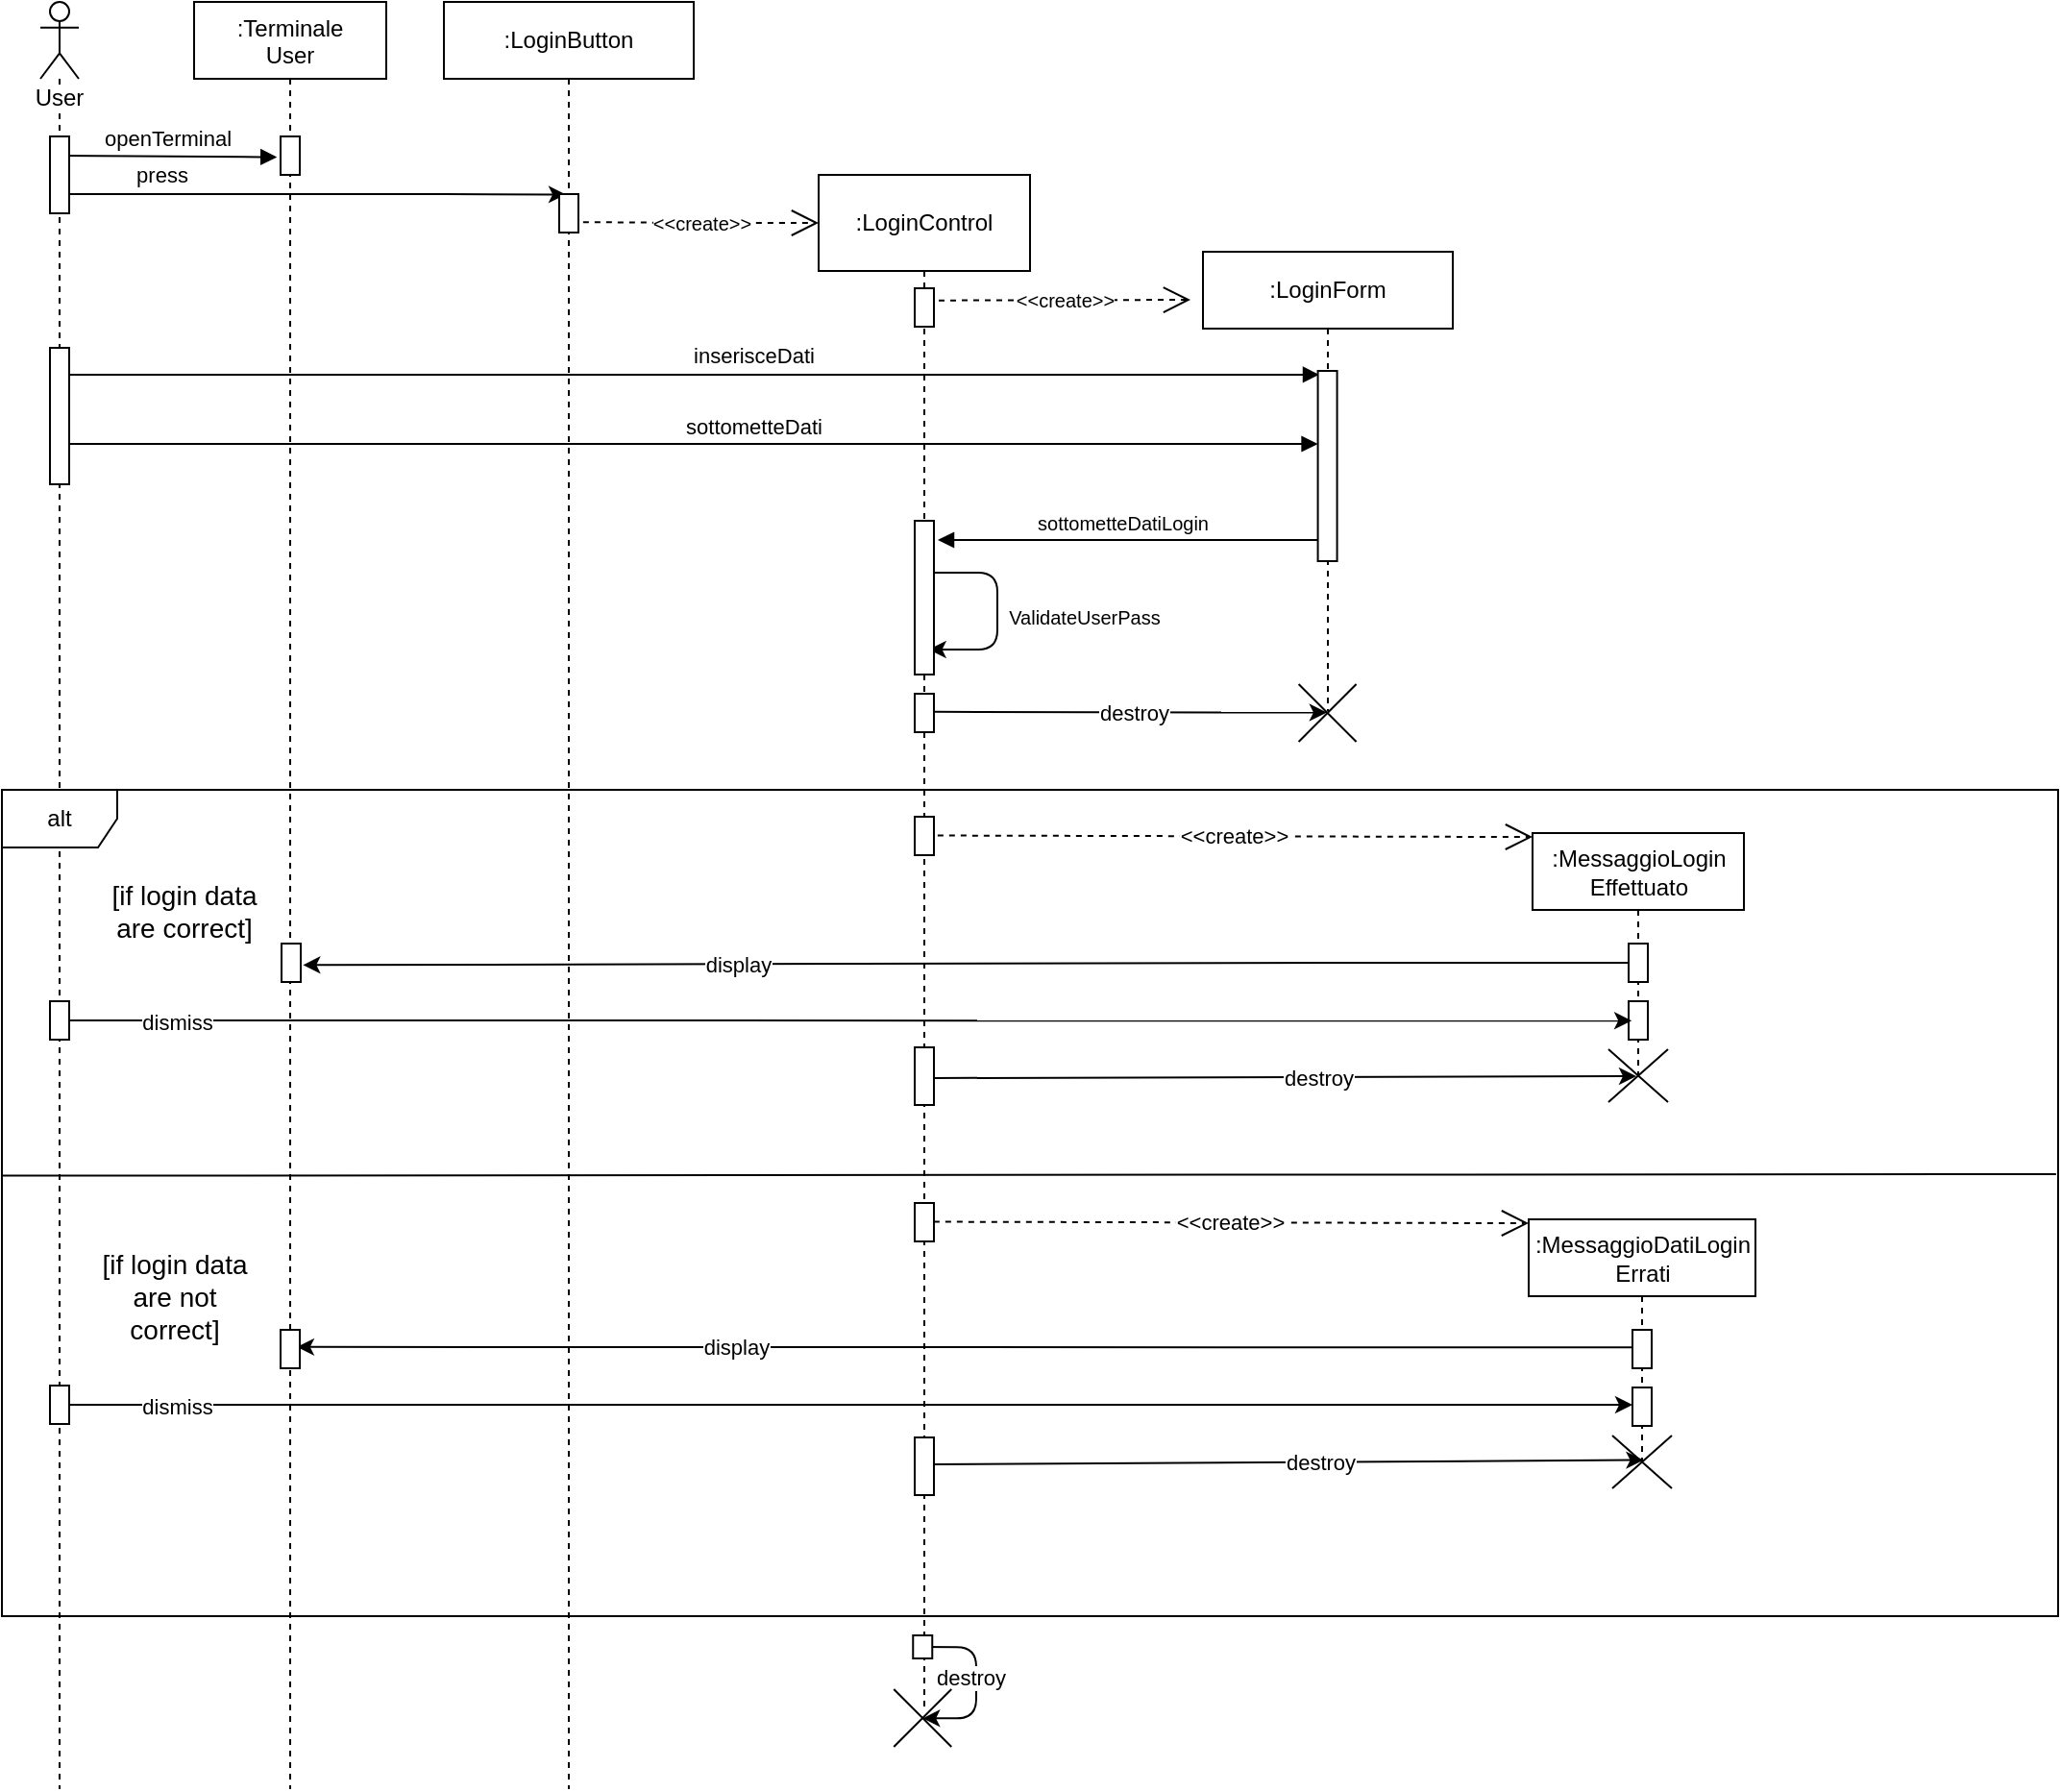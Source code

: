 <mxfile version="14.5.1" type="device"><diagram id="ekAiWTyd_ukPAu5DJBsp" name="Page-1"><mxGraphModel dx="1422" dy="862" grid="1" gridSize="10" guides="1" tooltips="1" connect="1" arrows="1" fold="1" page="1" pageScale="1" pageWidth="827" pageHeight="1169" math="0" shadow="0"><root><mxCell id="0"/><mxCell id="1" parent="0"/><mxCell id="-pMnELTg32zKmJMOdhu_-1" value="" style="endArrow=classic;html=1;labelBackgroundColor=none;fontSize=11;entryX=0.494;entryY=0.595;entryDx=0;entryDy=0;entryPerimeter=0;" parent="1" edge="1"><mxGeometry width="50" height="50" relative="1" as="geometry"><mxPoint x="900.55" y="760.13" as="sourcePoint"/><mxPoint x="203.45" y="759.93" as="targetPoint"/><Array as="points"><mxPoint x="754.05" y="760.13"/></Array></mxGeometry></mxCell><mxCell id="-pMnELTg32zKmJMOdhu_-2" value="" style="endArrow=classic;html=1;labelBackgroundColor=none;fontSize=11;entryX=0.524;entryY=0.464;entryDx=0;entryDy=0;entryPerimeter=0;" parent="1" target="-pMnELTg32zKmJMOdhu_-57" edge="1"><mxGeometry width="50" height="50" relative="1" as="geometry"><mxPoint x="533" y="821" as="sourcePoint"/><mxPoint x="898.5" y="820" as="targetPoint"/></mxGeometry></mxCell><mxCell id="-pMnELTg32zKmJMOdhu_-3" value="destroy" style="edgeLabel;html=1;align=center;verticalAlign=middle;resizable=0;points=[];fontSize=11;" parent="-pMnELTg32zKmJMOdhu_-2" vertex="1" connectable="0"><mxGeometry x="0.193" y="-2" relative="1" as="geometry"><mxPoint x="-18.33" y="-2" as="offset"/></mxGeometry></mxCell><mxCell id="-pMnELTg32zKmJMOdhu_-4" value="sottometteDati" style="html=1;verticalAlign=bottom;endArrow=block;" parent="1" target="-pMnELTg32zKmJMOdhu_-34" edge="1"><mxGeometry x="0.104" width="80" relative="1" as="geometry"><mxPoint x="79.997" y="290" as="sourcePoint"/><mxPoint x="725.5" y="290" as="targetPoint"/><Array as="points"/><mxPoint as="offset"/></mxGeometry></mxCell><mxCell id="-pMnELTg32zKmJMOdhu_-5" value="openTerminal" style="html=1;verticalAlign=bottom;endArrow=block;entryX=-0.188;entryY=0.001;entryDx=0;entryDy=0;entryPerimeter=0;" parent="1" edge="1"><mxGeometry width="80" relative="1" as="geometry"><mxPoint x="80.0" y="140" as="sourcePoint"/><mxPoint x="193.12" y="140.76" as="targetPoint"/></mxGeometry></mxCell><mxCell id="-pMnELTg32zKmJMOdhu_-6" value="" style="endArrow=classic;html=1;entryX=0.351;entryY=0.011;entryDx=0;entryDy=0;entryPerimeter=0;" parent="1" source="-pMnELTg32zKmJMOdhu_-8" target="-pMnELTg32zKmJMOdhu_-22" edge="1"><mxGeometry width="50" height="50" relative="1" as="geometry"><mxPoint x="80" y="180" as="sourcePoint"/><mxPoint x="330" y="181" as="targetPoint"/><Array as="points"><mxPoint x="150" y="160"/><mxPoint x="270" y="160"/></Array></mxGeometry></mxCell><mxCell id="-pMnELTg32zKmJMOdhu_-7" value="press" style="edgeLabel;html=1;align=center;verticalAlign=middle;resizable=0;points=[];" parent="-pMnELTg32zKmJMOdhu_-6" vertex="1" connectable="0"><mxGeometry x="-0.398" y="-2" relative="1" as="geometry"><mxPoint x="-27" y="-12" as="offset"/></mxGeometry></mxCell><mxCell id="-pMnELTg32zKmJMOdhu_-8" value="User" style="shape=umlLifeline;participant=umlActor;perimeter=lifelinePerimeter;whiteSpace=wrap;html=1;container=1;collapsible=0;recursiveResize=0;verticalAlign=top;spacingTop=36;outlineConnect=0;size=40;labelBackgroundColor=#ffffff;" parent="1" vertex="1"><mxGeometry x="70" y="60" width="20" height="930" as="geometry"/></mxCell><mxCell id="-pMnELTg32zKmJMOdhu_-9" value="" style="points=[];perimeter=orthogonalPerimeter;rounded=0;shadow=0;strokeWidth=1;" parent="-pMnELTg32zKmJMOdhu_-8" vertex="1"><mxGeometry x="5" y="180" width="10" height="71" as="geometry"/></mxCell><mxCell id="-pMnELTg32zKmJMOdhu_-10" value="" style="points=[];perimeter=orthogonalPerimeter;rounded=0;shadow=0;strokeWidth=1;" parent="-pMnELTg32zKmJMOdhu_-8" vertex="1"><mxGeometry x="5" y="70" width="10" height="40" as="geometry"/></mxCell><mxCell id="-pMnELTg32zKmJMOdhu_-11" value="alt" style="shape=umlFrame;whiteSpace=wrap;html=1;" parent="1" vertex="1"><mxGeometry x="50" y="470" width="1070" height="430" as="geometry"/></mxCell><mxCell id="-pMnELTg32zKmJMOdhu_-12" value="&lt;font style=&quot;font-size: 11px&quot;&gt;&amp;lt;&amp;lt;create&amp;gt;&amp;gt;&lt;/font&gt;" style="endArrow=open;endSize=12;dashed=1;html=1;fontSize=8;exitX=1.193;exitY=0.799;exitDx=0;exitDy=0;exitPerimeter=0;entryX=0;entryY=0.016;entryDx=0;entryDy=0;entryPerimeter=0;" parent="1" target="-pMnELTg32zKmJMOdhu_-40" edge="1"><mxGeometry x="-0.001" width="160" relative="1" as="geometry"><mxPoint x="536.93" y="493.77" as="sourcePoint"/><mxPoint x="850" y="530" as="targetPoint"/><mxPoint as="offset"/></mxGeometry></mxCell><mxCell id="-pMnELTg32zKmJMOdhu_-13" value="" style="endArrow=classic;html=1;labelBackgroundColor=none;fontSize=11;entryX=0.488;entryY=0.493;entryDx=0;entryDy=0;entryPerimeter=0;" parent="1" target="-pMnELTg32zKmJMOdhu_-35" edge="1"><mxGeometry width="50" height="50" relative="1" as="geometry"><mxPoint x="535" y="429.41" as="sourcePoint"/><mxPoint x="727.5" y="429" as="targetPoint"/></mxGeometry></mxCell><mxCell id="-pMnELTg32zKmJMOdhu_-14" value="destroy" style="edgeLabel;html=1;align=center;verticalAlign=middle;resizable=0;points=[];fontSize=11;" parent="-pMnELTg32zKmJMOdhu_-13" vertex="1" connectable="0"><mxGeometry x="0.193" y="-2" relative="1" as="geometry"><mxPoint x="-18.33" y="-2" as="offset"/></mxGeometry></mxCell><mxCell id="-pMnELTg32zKmJMOdhu_-15" value="&lt;font style=&quot;font-size: 10px&quot;&gt;sottometteDatiLogin&lt;/font&gt;" style="html=1;verticalAlign=bottom;endArrow=block;fontSize=8;" parent="1" source="-pMnELTg32zKmJMOdhu_-33" edge="1"><mxGeometry x="0.052" width="80" relative="1" as="geometry"><mxPoint x="722.5" y="340" as="sourcePoint"/><mxPoint x="537" y="340" as="targetPoint"/><Array as="points"><mxPoint x="633" y="340"/></Array><mxPoint as="offset"/></mxGeometry></mxCell><mxCell id="-pMnELTg32zKmJMOdhu_-16" value="" style="endArrow=classic;html=1;" parent="1" source="-pMnELTg32zKmJMOdhu_-23" edge="1"><mxGeometry width="50" height="50" relative="1" as="geometry"><mxPoint x="538.0" y="357" as="sourcePoint"/><mxPoint x="532.324" y="397" as="targetPoint"/><Array as="points"><mxPoint x="568" y="357"/><mxPoint x="568" y="397"/></Array></mxGeometry></mxCell><mxCell id="-pMnELTg32zKmJMOdhu_-17" value=":Terminale&#10;User" style="shape=umlLifeline;perimeter=lifelinePerimeter;container=1;collapsible=0;recursiveResize=0;rounded=0;shadow=0;strokeWidth=1;" parent="1" vertex="1"><mxGeometry x="150" y="60" width="100" height="930" as="geometry"/></mxCell><mxCell id="-pMnELTg32zKmJMOdhu_-18" value="" style="points=[];perimeter=orthogonalPerimeter;rounded=0;shadow=0;strokeWidth=1;" parent="-pMnELTg32zKmJMOdhu_-17" vertex="1"><mxGeometry x="45" y="70" width="10" height="20" as="geometry"/></mxCell><mxCell id="-pMnELTg32zKmJMOdhu_-19" value="" style="points=[];perimeter=orthogonalPerimeter;rounded=0;shadow=0;strokeWidth=1;" parent="-pMnELTg32zKmJMOdhu_-17" vertex="1"><mxGeometry x="45" y="691" width="10" height="20" as="geometry"/></mxCell><mxCell id="-pMnELTg32zKmJMOdhu_-20" value="" style="points=[];perimeter=orthogonalPerimeter;rounded=0;shadow=0;strokeWidth=1;" parent="-pMnELTg32zKmJMOdhu_-17" vertex="1"><mxGeometry x="45.5" y="490" width="10" height="20" as="geometry"/></mxCell><mxCell id="-pMnELTg32zKmJMOdhu_-21" value="&lt;div&gt;:LoginButton&lt;/div&gt;" style="shape=umlLifeline;perimeter=lifelinePerimeter;whiteSpace=wrap;html=1;container=1;collapsible=0;recursiveResize=0;outlineConnect=0;fillColor=#ffffff;" parent="1" vertex="1"><mxGeometry x="280" y="60" width="130" height="930" as="geometry"/></mxCell><mxCell id="-pMnELTg32zKmJMOdhu_-22" value="" style="points=[];perimeter=orthogonalPerimeter;rounded=0;shadow=0;strokeWidth=1;" parent="-pMnELTg32zKmJMOdhu_-21" vertex="1"><mxGeometry x="60" y="100" width="10" height="20" as="geometry"/></mxCell><mxCell id="-pMnELTg32zKmJMOdhu_-23" value="&lt;div&gt;:Login&lt;span&gt;Control&lt;/span&gt;&lt;/div&gt;" style="shape=umlLifeline;perimeter=lifelinePerimeter;whiteSpace=wrap;html=1;container=1;collapsible=0;recursiveResize=0;outlineConnect=0;fillColor=#ffffff;size=50;glass=0;" parent="1" vertex="1"><mxGeometry x="475" y="150" width="110" height="800" as="geometry"/></mxCell><mxCell id="-pMnELTg32zKmJMOdhu_-24" value="" style="points=[];perimeter=orthogonalPerimeter;rounded=0;shadow=0;strokeWidth=1;" parent="-pMnELTg32zKmJMOdhu_-23" vertex="1"><mxGeometry x="50" y="59" width="10" height="20" as="geometry"/></mxCell><mxCell id="-pMnELTg32zKmJMOdhu_-25" value="" style="html=1;points=[];perimeter=orthogonalPerimeter;rounded=0;labelBackgroundColor=#ffffff;fillColor=#ffffff;gradientColor=none;fontSize=11;" parent="-pMnELTg32zKmJMOdhu_-23" vertex="1"><mxGeometry x="50" y="454" width="10" height="30" as="geometry"/></mxCell><mxCell id="-pMnELTg32zKmJMOdhu_-26" value="" style="html=1;points=[];perimeter=orthogonalPerimeter;rounded=0;labelBackgroundColor=#ffffff;fillColor=#ffffff;gradientColor=none;fontSize=11;" parent="-pMnELTg32zKmJMOdhu_-23" vertex="1"><mxGeometry x="50" y="657" width="10" height="30" as="geometry"/></mxCell><mxCell id="-pMnELTg32zKmJMOdhu_-27" value="" style="points=[];perimeter=orthogonalPerimeter;rounded=0;shadow=0;strokeWidth=1;" parent="-pMnELTg32zKmJMOdhu_-23" vertex="1"><mxGeometry x="50" y="180" width="10" height="80" as="geometry"/></mxCell><mxCell id="-pMnELTg32zKmJMOdhu_-28" value="" style="points=[];perimeter=orthogonalPerimeter;rounded=0;shadow=0;strokeWidth=1;" parent="-pMnELTg32zKmJMOdhu_-23" vertex="1"><mxGeometry x="50" y="270" width="10" height="20" as="geometry"/></mxCell><mxCell id="-pMnELTg32zKmJMOdhu_-29" value="" style="points=[];perimeter=orthogonalPerimeter;rounded=0;shadow=0;strokeWidth=1;" parent="-pMnELTg32zKmJMOdhu_-23" vertex="1"><mxGeometry x="50" y="334" width="10" height="20" as="geometry"/></mxCell><mxCell id="-pMnELTg32zKmJMOdhu_-30" value="" style="points=[];perimeter=orthogonalPerimeter;rounded=0;shadow=0;strokeWidth=1;" parent="-pMnELTg32zKmJMOdhu_-23" vertex="1"><mxGeometry x="50" y="535" width="10" height="20" as="geometry"/></mxCell><mxCell id="-pMnELTg32zKmJMOdhu_-31" value="inserisceDati" style="html=1;verticalAlign=bottom;endArrow=block;exitX=1.021;exitY=0.387;exitDx=0;exitDy=0;exitPerimeter=0;entryX=0.071;entryY=0.02;entryDx=0;entryDy=0;entryPerimeter=0;" parent="1" target="-pMnELTg32zKmJMOdhu_-34" edge="1"><mxGeometry x="0.095" y="1" width="80" relative="1" as="geometry"><mxPoint x="85.0" y="254.01" as="sourcePoint"/><mxPoint x="730.5" y="254" as="targetPoint"/><Array as="points"><mxPoint x="419.79" y="254"/></Array><mxPoint as="offset"/></mxGeometry></mxCell><mxCell id="-pMnELTg32zKmJMOdhu_-32" value="&lt;font style=&quot;font-size: 10px&quot;&gt;&amp;lt;&amp;lt;create&amp;gt;&amp;gt;&lt;/font&gt;" style="endArrow=open;endSize=12;dashed=1;html=1;fontSize=8;exitX=1.25;exitY=0.317;exitDx=0;exitDy=0;exitPerimeter=0;" parent="1" source="-pMnELTg32zKmJMOdhu_-24" edge="1"><mxGeometry width="160" relative="1" as="geometry"><mxPoint x="585.0" y="190" as="sourcePoint"/><mxPoint x="668.5" y="215" as="targetPoint"/><Array as="points"/></mxGeometry></mxCell><mxCell id="-pMnELTg32zKmJMOdhu_-33" value="&lt;div&gt;:LoginForm&lt;br&gt;&lt;/div&gt;" style="shape=umlLifeline;perimeter=lifelinePerimeter;whiteSpace=wrap;html=1;container=1;collapsible=0;recursiveResize=0;outlineConnect=0;" parent="1" vertex="1"><mxGeometry x="675" y="190" width="130" height="239" as="geometry"/></mxCell><mxCell id="-pMnELTg32zKmJMOdhu_-34" value="" style="points=[];perimeter=orthogonalPerimeter;rounded=0;shadow=0;strokeWidth=1;" parent="-pMnELTg32zKmJMOdhu_-33" vertex="1"><mxGeometry x="59.79" y="62" width="10" height="99" as="geometry"/></mxCell><mxCell id="-pMnELTg32zKmJMOdhu_-35" value="" style="shape=umlDestroy;fillColor=#ffffff;fontSize=8;noLabel=1;fontColor=none;" parent="-pMnELTg32zKmJMOdhu_-33" vertex="1"><mxGeometry x="49.79" y="225" width="30" height="30" as="geometry"/></mxCell><mxCell id="-pMnELTg32zKmJMOdhu_-36" value="&lt;font style=&quot;font-size: 10px&quot;&gt;ValidateUserPass&lt;/font&gt;" style="text;html=1;align=center;verticalAlign=middle;resizable=0;points=[];autosize=1;" parent="1" vertex="1"><mxGeometry x="567.5" y="370" width="90" height="20" as="geometry"/></mxCell><mxCell id="-pMnELTg32zKmJMOdhu_-37" value="&lt;font style=&quot;font-size: 14px;&quot;&gt;[if login data are correct]&lt;/font&gt;" style="text;html=1;strokeColor=none;fillColor=none;align=center;verticalAlign=middle;whiteSpace=wrap;rounded=0;fontSize=14;" parent="1" vertex="1"><mxGeometry x="100" y="505" width="90" height="55" as="geometry"/></mxCell><mxCell id="-pMnELTg32zKmJMOdhu_-38" style="edgeStyle=orthogonalEdgeStyle;rounded=0;orthogonalLoop=1;jettySize=auto;html=1;exitX=0.5;exitY=1;exitDx=0;exitDy=0;" parent="1" source="-pMnELTg32zKmJMOdhu_-37" target="-pMnELTg32zKmJMOdhu_-37" edge="1"><mxGeometry relative="1" as="geometry"/></mxCell><mxCell id="-pMnELTg32zKmJMOdhu_-39" value="&lt;font style=&quot;font-size: 14px;&quot;&gt;[if login data are not correct]&lt;/font&gt;" style="text;html=1;strokeColor=none;fillColor=none;align=center;verticalAlign=middle;whiteSpace=wrap;rounded=0;fontSize=14;" parent="1" vertex="1"><mxGeometry x="95" y="704" width="90" height="60" as="geometry"/></mxCell><mxCell id="-pMnELTg32zKmJMOdhu_-40" value="&lt;div&gt;:MessaggioLogin&lt;/div&gt;&lt;div&gt;Effettuato&lt;br&gt;&lt;/div&gt;" style="shape=umlLifeline;perimeter=lifelinePerimeter;whiteSpace=wrap;html=1;container=1;collapsible=0;recursiveResize=0;outlineConnect=0;" parent="1" vertex="1"><mxGeometry x="846.5" y="492.5" width="110" height="127.5" as="geometry"/></mxCell><mxCell id="-pMnELTg32zKmJMOdhu_-41" value="" style="points=[];perimeter=orthogonalPerimeter;rounded=0;shadow=0;strokeWidth=1;" parent="-pMnELTg32zKmJMOdhu_-40" vertex="1"><mxGeometry x="50" y="57.5" width="10" height="20" as="geometry"/></mxCell><mxCell id="-pMnELTg32zKmJMOdhu_-42" value="" style="points=[];perimeter=orthogonalPerimeter;rounded=0;shadow=0;strokeWidth=1;" parent="-pMnELTg32zKmJMOdhu_-40" vertex="1"><mxGeometry x="50" y="87.5" width="10" height="20" as="geometry"/></mxCell><mxCell id="-pMnELTg32zKmJMOdhu_-43" value="" style="shape=umlDestroy;fillColor=#ffffff;fontSize=8;" parent="-pMnELTg32zKmJMOdhu_-40" vertex="1"><mxGeometry x="39.5" y="112.5" width="31" height="27.5" as="geometry"/></mxCell><mxCell id="-pMnELTg32zKmJMOdhu_-44" value="&lt;font style=&quot;font-size: 10px&quot;&gt;&amp;lt;&amp;lt;create&amp;gt;&amp;gt;&lt;/font&gt;" style="endArrow=open;endSize=12;dashed=1;html=1;fontSize=8;exitX=1.243;exitY=0.729;exitDx=0;exitDy=0;exitPerimeter=0;" parent="1" source="-pMnELTg32zKmJMOdhu_-22" edge="1"><mxGeometry width="160" relative="1" as="geometry"><mxPoint x="395" y="240" as="sourcePoint"/><mxPoint x="475" y="175" as="targetPoint"/><Array as="points"><mxPoint x="415" y="175"/><mxPoint x="465" y="175"/></Array></mxGeometry></mxCell><mxCell id="-pMnELTg32zKmJMOdhu_-45" value="" style="endArrow=classic;html=1;labelBackgroundColor=none;fontSize=11;entryX=1.117;entryY=0.558;entryDx=0;entryDy=0;entryPerimeter=0;" parent="1" source="-pMnELTg32zKmJMOdhu_-41" target="-pMnELTg32zKmJMOdhu_-20" edge="1"><mxGeometry width="50" height="50" relative="1" as="geometry"><mxPoint x="884.5" y="569" as="sourcePoint"/><mxPoint x="212.5" y="560" as="targetPoint"/><Array as="points"><mxPoint x="750" y="560"/></Array></mxGeometry></mxCell><mxCell id="-pMnELTg32zKmJMOdhu_-46" value="display" style="edgeLabel;html=1;align=center;verticalAlign=middle;resizable=0;points=[];fontSize=11;" parent="-pMnELTg32zKmJMOdhu_-45" vertex="1" connectable="0"><mxGeometry x="0.193" y="-2" relative="1" as="geometry"><mxPoint x="-52" y="1.86" as="offset"/></mxGeometry></mxCell><mxCell id="-pMnELTg32zKmJMOdhu_-47" value="" style="endArrow=none;html=1;exitX=0;exitY=0.467;exitDx=0;exitDy=0;exitPerimeter=0;entryX=0.999;entryY=0.465;entryDx=0;entryDy=0;entryPerimeter=0;" parent="1" source="-pMnELTg32zKmJMOdhu_-11" target="-pMnELTg32zKmJMOdhu_-11" edge="1"><mxGeometry width="50" height="50" relative="1" as="geometry"><mxPoint x="552.5" y="650" as="sourcePoint"/><mxPoint x="602.5" y="600" as="targetPoint"/></mxGeometry></mxCell><mxCell id="-pMnELTg32zKmJMOdhu_-48" value="" style="endArrow=classic;html=1;exitX=0.75;exitY=0.5;exitDx=0;exitDy=0;exitPerimeter=0;entryX=0.157;entryY=0.507;entryDx=0;entryDy=0;entryPerimeter=0;" parent="1" source="-pMnELTg32zKmJMOdhu_-50" target="-pMnELTg32zKmJMOdhu_-42" edge="1"><mxGeometry width="50" height="50" relative="1" as="geometry"><mxPoint x="172.5" y="620" as="sourcePoint"/><mxPoint x="892.5" y="590" as="targetPoint"/></mxGeometry></mxCell><mxCell id="-pMnELTg32zKmJMOdhu_-49" value="dismiss" style="edgeLabel;html=1;align=center;verticalAlign=middle;resizable=0;points=[];" parent="-pMnELTg32zKmJMOdhu_-48" vertex="1" connectable="0"><mxGeometry x="-0.857" y="-1" relative="1" as="geometry"><mxPoint as="offset"/></mxGeometry></mxCell><mxCell id="-pMnELTg32zKmJMOdhu_-50" value="" style="points=[];perimeter=orthogonalPerimeter;rounded=0;shadow=0;strokeWidth=1;" parent="1" vertex="1"><mxGeometry x="75" y="580" width="10" height="20" as="geometry"/></mxCell><mxCell id="-pMnELTg32zKmJMOdhu_-51" value="" style="endArrow=classic;html=1;labelBackgroundColor=none;fontSize=11;" parent="1" edge="1"><mxGeometry width="50" height="50" relative="1" as="geometry"><mxPoint x="535" y="620" as="sourcePoint"/><mxPoint x="900.5" y="619" as="targetPoint"/></mxGeometry></mxCell><mxCell id="-pMnELTg32zKmJMOdhu_-52" value="destroy" style="edgeLabel;html=1;align=center;verticalAlign=middle;resizable=0;points=[];fontSize=11;" parent="-pMnELTg32zKmJMOdhu_-51" vertex="1" connectable="0"><mxGeometry x="0.193" y="-2" relative="1" as="geometry"><mxPoint x="-18.33" y="-2" as="offset"/></mxGeometry></mxCell><mxCell id="-pMnELTg32zKmJMOdhu_-53" value="&lt;font style=&quot;font-size: 11px&quot;&gt;&amp;lt;&amp;lt;create&amp;gt;&amp;gt;&lt;/font&gt;" style="endArrow=open;endSize=12;dashed=1;html=1;fontSize=8;exitX=1.193;exitY=0.799;exitDx=0;exitDy=0;exitPerimeter=0;entryX=0;entryY=0.016;entryDx=0;entryDy=0;entryPerimeter=0;" parent="1" target="-pMnELTg32zKmJMOdhu_-54" edge="1"><mxGeometry x="-0.001" width="160" relative="1" as="geometry"><mxPoint x="534.93" y="694.77" as="sourcePoint"/><mxPoint x="848" y="731" as="targetPoint"/><mxPoint as="offset"/></mxGeometry></mxCell><mxCell id="-pMnELTg32zKmJMOdhu_-54" value="&lt;div&gt;:MessaggioDatiLogin&lt;/div&gt;&lt;div&gt;&lt;span&gt;Errati&lt;/span&gt;&lt;/div&gt;" style="shape=umlLifeline;perimeter=lifelinePerimeter;whiteSpace=wrap;html=1;container=1;collapsible=0;recursiveResize=0;outlineConnect=0;" parent="1" vertex="1"><mxGeometry x="844.5" y="693.5" width="118" height="127.5" as="geometry"/></mxCell><mxCell id="-pMnELTg32zKmJMOdhu_-55" value="" style="points=[];perimeter=orthogonalPerimeter;rounded=0;shadow=0;strokeWidth=1;" parent="-pMnELTg32zKmJMOdhu_-54" vertex="1"><mxGeometry x="54" y="57.5" width="10" height="20" as="geometry"/></mxCell><mxCell id="-pMnELTg32zKmJMOdhu_-56" value="" style="points=[];perimeter=orthogonalPerimeter;rounded=0;shadow=0;strokeWidth=1;" parent="-pMnELTg32zKmJMOdhu_-54" vertex="1"><mxGeometry x="54" y="87.5" width="10" height="20" as="geometry"/></mxCell><mxCell id="-pMnELTg32zKmJMOdhu_-57" value="" style="shape=umlDestroy;fillColor=#ffffff;fontSize=8;" parent="-pMnELTg32zKmJMOdhu_-54" vertex="1"><mxGeometry x="43.5" y="112.5" width="31" height="27.5" as="geometry"/></mxCell><mxCell id="-pMnELTg32zKmJMOdhu_-58" value="" style="endArrow=classic;html=1;" parent="1" edge="1"><mxGeometry width="50" height="50" relative="1" as="geometry"><mxPoint x="82.5" y="790" as="sourcePoint"/><mxPoint x="898.5" y="790" as="targetPoint"/></mxGeometry></mxCell><mxCell id="-pMnELTg32zKmJMOdhu_-59" value="dismiss" style="edgeLabel;html=1;align=center;verticalAlign=middle;resizable=0;points=[];" parent="-pMnELTg32zKmJMOdhu_-58" vertex="1" connectable="0"><mxGeometry x="-0.857" y="-1" relative="1" as="geometry"><mxPoint as="offset"/></mxGeometry></mxCell><mxCell id="-pMnELTg32zKmJMOdhu_-60" value="" style="points=[];perimeter=orthogonalPerimeter;rounded=0;shadow=0;strokeWidth=1;" parent="1" vertex="1"><mxGeometry x="75" y="780" width="10" height="20" as="geometry"/></mxCell><mxCell id="-pMnELTg32zKmJMOdhu_-61" value="display" style="edgeLabel;html=1;align=center;verticalAlign=middle;resizable=0;points=[];fontSize=11;" parent="1" vertex="1" connectable="0"><mxGeometry x="442.501" y="770.002" as="geometry"><mxPoint x="-11" y="-10" as="offset"/></mxGeometry></mxCell><mxCell id="-pMnELTg32zKmJMOdhu_-62" value="" style="endArrow=classic;html=1;exitX=1.013;exitY=0.823;exitDx=0;exitDy=0;exitPerimeter=0;entryX=1.013;entryY=1;entryDx=0;entryDy=0;entryPerimeter=0;" parent="1" edge="1"><mxGeometry width="50" height="50" relative="1" as="geometry"><mxPoint x="529.13" y="916" as="sourcePoint"/><mxPoint x="529.13" y="953.17" as="targetPoint"/><Array as="points"><mxPoint x="557.0" y="916.17"/><mxPoint x="557.0" y="953.17"/></Array></mxGeometry></mxCell><mxCell id="-pMnELTg32zKmJMOdhu_-63" value="destroy" style="edgeLabel;html=1;align=center;verticalAlign=middle;resizable=0;points=[];" parent="-pMnELTg32zKmJMOdhu_-62" vertex="1" connectable="0"><mxGeometry x="0.154" y="-3" relative="1" as="geometry"><mxPoint y="-10.16" as="offset"/></mxGeometry></mxCell><mxCell id="-pMnELTg32zKmJMOdhu_-64" value="" style="shape=umlDestroy;fillColor=#ffffff;fontSize=8;" parent="1" vertex="1"><mxGeometry x="514.13" y="938" width="30" height="30" as="geometry"/></mxCell><mxCell id="-pMnELTg32zKmJMOdhu_-65" value="" style="points=[];perimeter=orthogonalPerimeter;rounded=0;shadow=0;strokeWidth=1;" parent="1" vertex="1"><mxGeometry x="524.13" y="910" width="10" height="12" as="geometry"/></mxCell></root></mxGraphModel></diagram></mxfile>